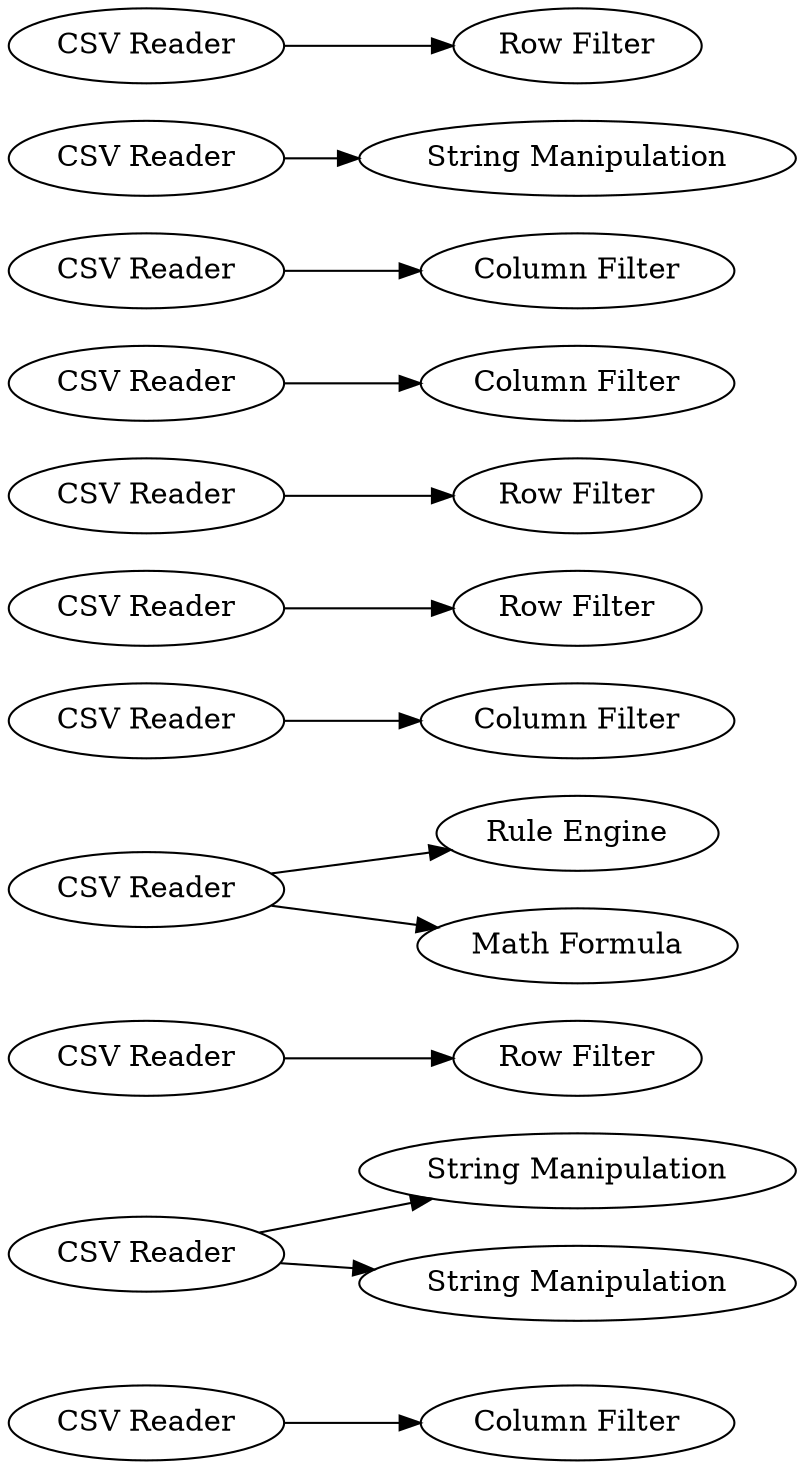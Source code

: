digraph {
	11 -> 15
	20 -> 21
	3 -> 7
	23 -> 24
	10 -> 14
	4 -> 8
	20 -> 19
	2 -> 6
	9 -> 13
	12 -> 16
	17 -> 18
	23 -> 22
	1 -> 5
	7 [label="Row Filter"]
	9 [label="CSV Reader"]
	18 [label="String Manipulation"]
	21 [label="String Manipulation"]
	8 [label="Row Filter"]
	17 [label="CSV Reader"]
	3 [label="CSV Reader"]
	19 [label="String Manipulation"]
	24 [label="Rule Engine"]
	6 [label="Row Filter"]
	15 [label="Column Filter"]
	12 [label="CSV Reader"]
	10 [label="CSV Reader"]
	16 [label="Column Filter"]
	1 [label="CSV Reader"]
	22 [label="Math Formula"]
	11 [label="CSV Reader"]
	4 [label="CSV Reader"]
	23 [label="CSV Reader"]
	14 [label="Column Filter"]
	5 [label="Row Filter"]
	13 [label="Column Filter"]
	20 [label="CSV Reader"]
	2 [label="CSV Reader"]
	rankdir=LR
}

